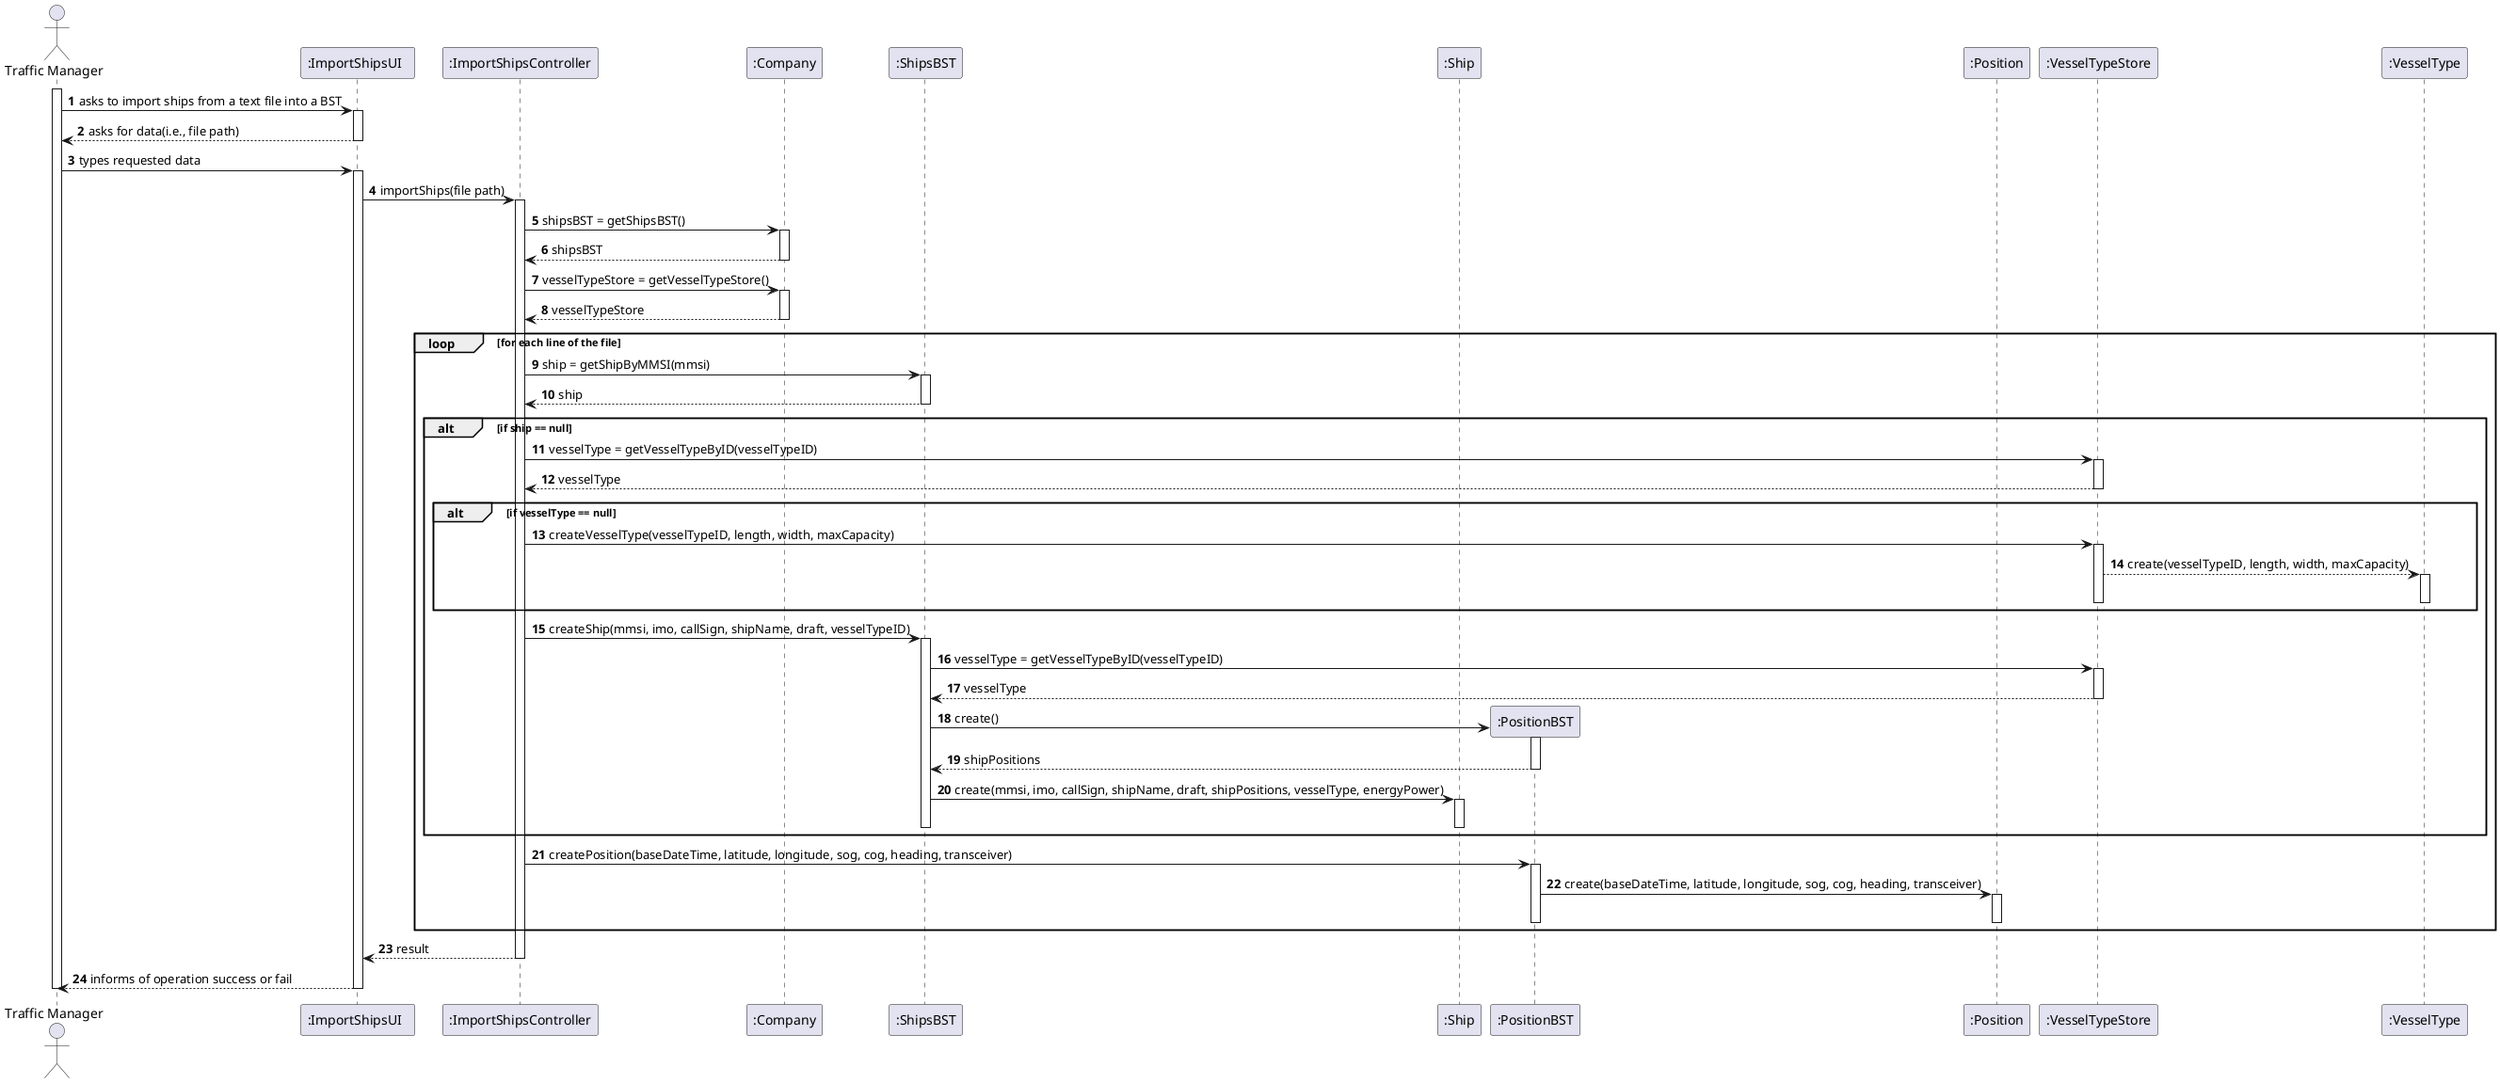 @startuml
autonumber
'hide footbox
actor "Traffic Manager" as TM
participant ":ImportShipsUI  " as UI
participant ":ImportShipsController" as CTRL
participant ":Company" as CMP
participant ":ShipsBST" as SBST
participant ":Ship" as SHIP
participant ":PositionBST" as PBST
participant ":Position" as POS
participant ":VesselTypeStore" as VTSTR
participant ":VesselType" as VT

'FALTAM AS VALIDAÇÕES

activate TM
TM -> UI : asks to import ships from a text file into a BST
activate UI
UI --> TM : asks for data(i.e., file path)
deactivate UI

TM -> UI : types requested data
activate UI
UI -> CTRL : importShips(file path)
activate CTRL
CTRL -> CMP : shipsBST = getShipsBST()
activate CMP
CMP --> CTRL : shipsBST
deactivate CMP
CTRL -> CMP : vesselTypeStore = getVesselTypeStore()
activate CMP
CMP --> CTRL : vesselTypeStore
deactivate CMP
loop for each line of the file
CTRL -> SBST : ship = getShipByMMSI(mmsi)
activate SBST
SBST --> CTRL : ship
deactivate SBST
alt if ship == null
CTRL -> VTSTR : vesselType = getVesselTypeByID(vesselTypeID)
activate VTSTR
VTSTR --> CTRL : vesselType
deactivate VTSTR
alt if vesselType == null
CTRL -> VTSTR : createVesselType(vesselTypeID, length, width, maxCapacity)
activate VTSTR
VTSTR --> VT : create(vesselTypeID, length, width, maxCapacity)
activate VT
deactivate VT
deactivate VTSTR
end
CTRL -> SBST : createShip(mmsi, imo, callSign, shipName, draft, vesselTypeID)
activate SBST
SBST -> VTSTR : vesselType = getVesselTypeByID(vesselTypeID)
activate VTSTR
VTSTR --> SBST : vesselType
deactivate VTSTR
SBST -> PBST** : create()
activate PBST
PBST --> SBST : shipPositions
deactivate PBST
SBST -> SHIP : create(mmsi, imo, callSign, shipName, draft, shipPositions, vesselType, energyPower)
activate SHIP
deactivate SHIP
deactivate SBST
end
CTRL -> PBST : createPosition(baseDateTime, latitude, longitude, sog, cog, heading, transceiver)
activate PBST
PBST -> POS : create(baseDateTime, latitude, longitude, sog, cog, heading, transceiver)
activate POS
deactivate POS
deactivate PBST
end
CTRL --> UI : result
deactivate CTRL
UI --> TM : informs of operation success or fail
deactivate UI
deactivate TM

@enduml

